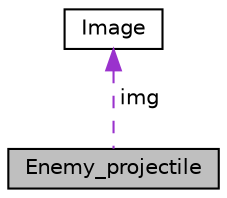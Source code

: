 digraph "Enemy_projectile"
{
 // LATEX_PDF_SIZE
  edge [fontname="Helvetica",fontsize="10",labelfontname="Helvetica",labelfontsize="10"];
  node [fontname="Helvetica",fontsize="10",shape=record];
  Node1 [label="Enemy_projectile",height=0.2,width=0.4,color="black", fillcolor="grey75", style="filled", fontcolor="black",tooltip="Struct that holds a player projectile's data."];
  Node2 -> Node1 [dir="back",color="darkorchid3",fontsize="10",style="dashed",label=" img" ,fontname="Helvetica"];
  Node2 [label="Image",height=0.2,width=0.4,color="black", fillcolor="white", style="filled",URL="$struct_image.html",tooltip="Struct that holds an image's information and color map."];
}

